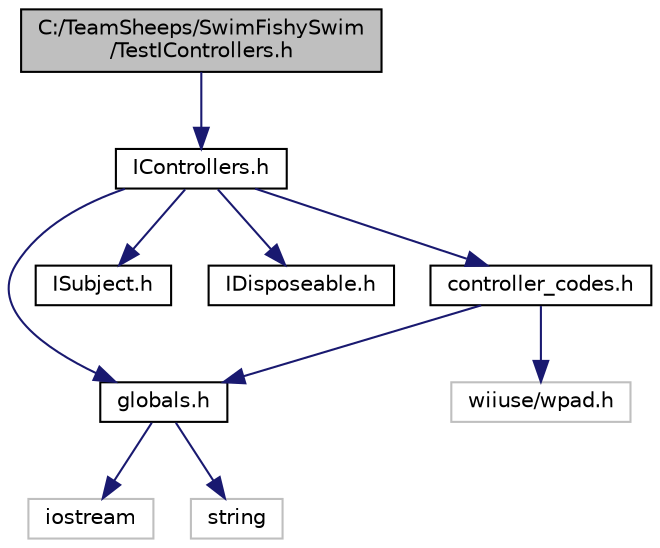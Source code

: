 digraph "C:/TeamSheeps/SwimFishySwim/TestIControllers.h"
{
 // LATEX_PDF_SIZE
  edge [fontname="Helvetica",fontsize="10",labelfontname="Helvetica",labelfontsize="10"];
  node [fontname="Helvetica",fontsize="10",shape=record];
  Node1 [label="C:/TeamSheeps/SwimFishySwim\l/TestIControllers.h",height=0.2,width=0.4,color="black", fillcolor="grey75", style="filled", fontcolor="black",tooltip=" "];
  Node1 -> Node2 [color="midnightblue",fontsize="10",style="solid"];
  Node2 [label="IControllers.h",height=0.2,width=0.4,color="black", fillcolor="white", style="filled",URL="$_i_controllers_8h.html",tooltip=" "];
  Node2 -> Node3 [color="midnightblue",fontsize="10",style="solid"];
  Node3 [label="globals.h",height=0.2,width=0.4,color="black", fillcolor="white", style="filled",URL="$globals_8h.html",tooltip=" "];
  Node3 -> Node4 [color="midnightblue",fontsize="10",style="solid"];
  Node4 [label="iostream",height=0.2,width=0.4,color="grey75", fillcolor="white", style="filled",tooltip=" "];
  Node3 -> Node5 [color="midnightblue",fontsize="10",style="solid"];
  Node5 [label="string",height=0.2,width=0.4,color="grey75", fillcolor="white", style="filled",tooltip=" "];
  Node2 -> Node6 [color="midnightblue",fontsize="10",style="solid"];
  Node6 [label="ISubject.h",height=0.2,width=0.4,color="black", fillcolor="white", style="filled",URL="$_i_subject_8h.html",tooltip=" "];
  Node2 -> Node7 [color="midnightblue",fontsize="10",style="solid"];
  Node7 [label="IDisposeable.h",height=0.2,width=0.4,color="black", fillcolor="white", style="filled",URL="$_i_disposeable_8h.html",tooltip=" "];
  Node2 -> Node8 [color="midnightblue",fontsize="10",style="solid"];
  Node8 [label="controller_codes.h",height=0.2,width=0.4,color="black", fillcolor="white", style="filled",URL="$_c_o_n_t_r_o_l_l_e_r___c_o_d_e_s_8h.html",tooltip=" "];
  Node8 -> Node3 [color="midnightblue",fontsize="10",style="solid"];
  Node8 -> Node9 [color="midnightblue",fontsize="10",style="solid"];
  Node9 [label="wiiuse/wpad.h",height=0.2,width=0.4,color="grey75", fillcolor="white", style="filled",tooltip=" "];
}
